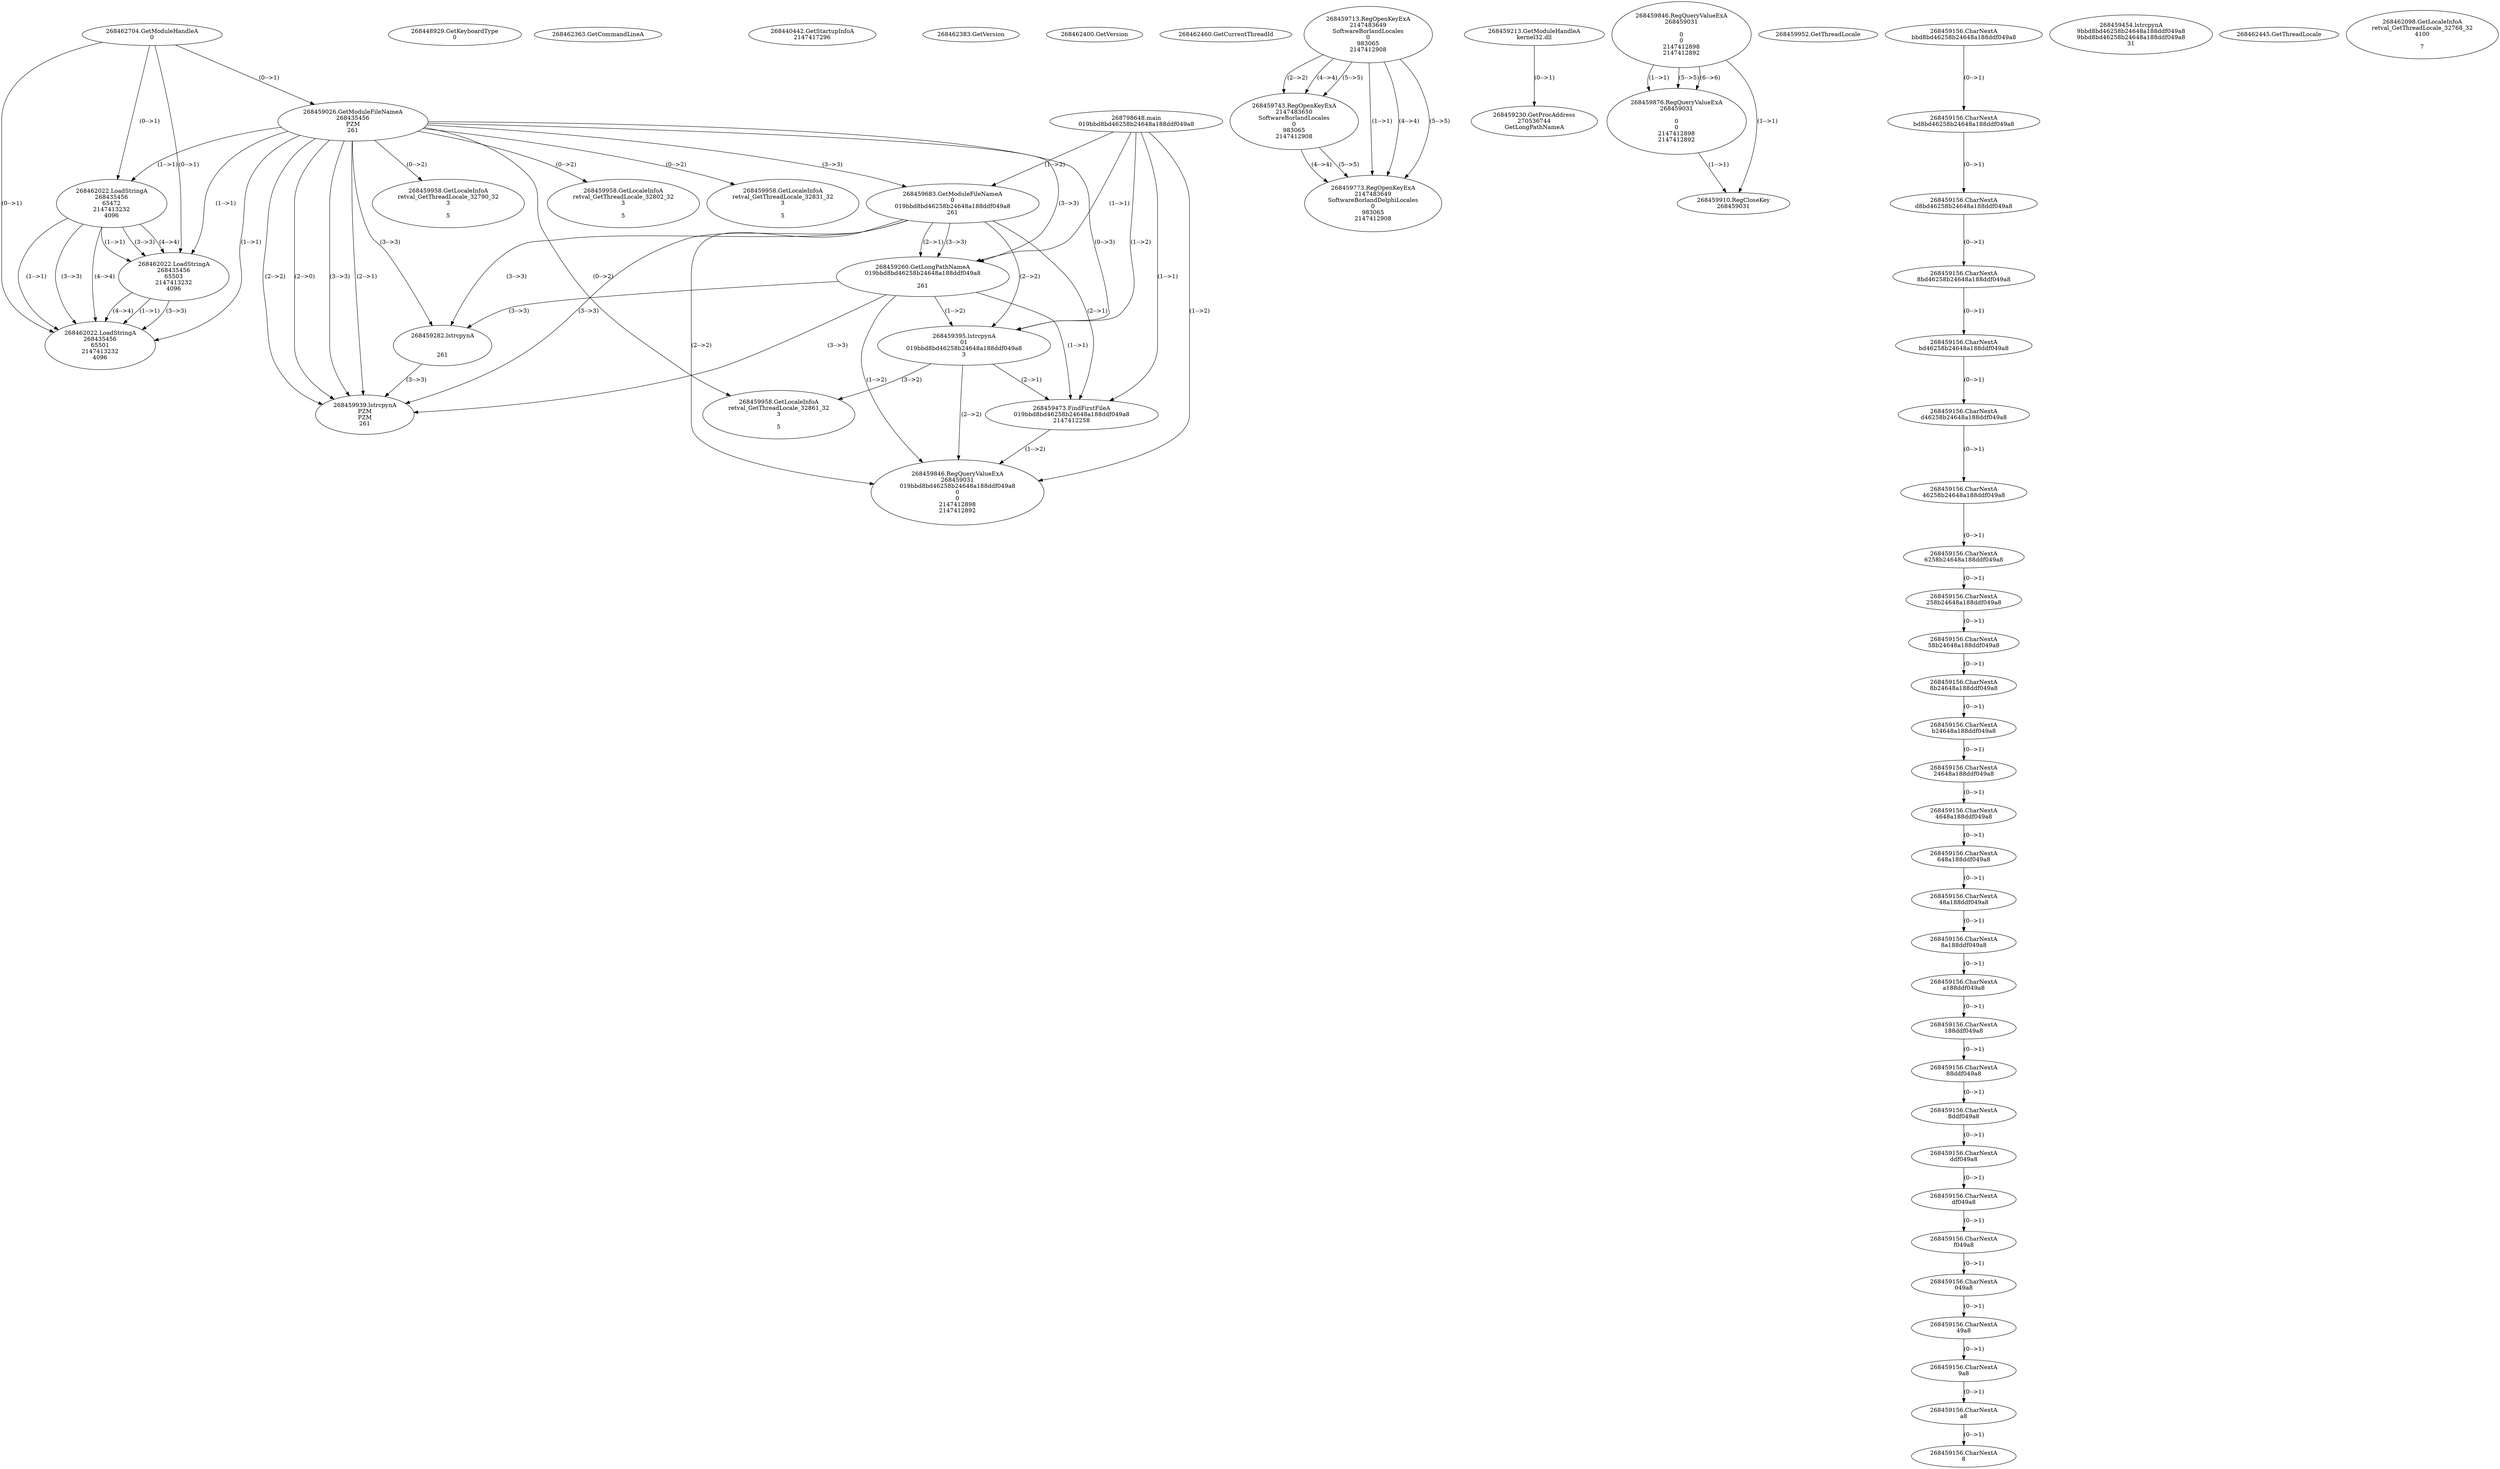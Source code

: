 // Global SCDG with merge call
digraph {
	0 [label="268798648.main
019bbd8bd46258b24648a188ddf049a8"]
	1 [label="268462704.GetModuleHandleA
0"]
	2 [label="268448929.GetKeyboardType
0"]
	3 [label="268462363.GetCommandLineA
"]
	4 [label="268440442.GetStartupInfoA
2147417296"]
	5 [label="268462383.GetVersion
"]
	6 [label="268462400.GetVersion
"]
	7 [label="268462460.GetCurrentThreadId
"]
	8 [label="268459026.GetModuleFileNameA
268435456
PZM
261"]
	1 -> 8 [label="(0-->1)"]
	9 [label="268459683.GetModuleFileNameA
0
019bbd8bd46258b24648a188ddf049a8
261"]
	0 -> 9 [label="(1-->2)"]
	8 -> 9 [label="(3-->3)"]
	10 [label="268459713.RegOpenKeyExA
2147483649
Software\Borland\Locales
0
983065
2147412908"]
	11 [label="268459743.RegOpenKeyExA
2147483650
Software\Borland\Locales
0
983065
2147412908"]
	10 -> 11 [label="(2-->2)"]
	10 -> 11 [label="(4-->4)"]
	10 -> 11 [label="(5-->5)"]
	12 [label="268459213.GetModuleHandleA
kernel32.dll"]
	13 [label="268459230.GetProcAddress
270536744
GetLongPathNameA"]
	12 -> 13 [label="(0-->1)"]
	14 [label="268459260.GetLongPathNameA
019bbd8bd46258b24648a188ddf049a8

261"]
	0 -> 14 [label="(1-->1)"]
	9 -> 14 [label="(2-->1)"]
	8 -> 14 [label="(3-->3)"]
	9 -> 14 [label="(3-->3)"]
	15 [label="268459282.lstrcpynA


261"]
	8 -> 15 [label="(3-->3)"]
	9 -> 15 [label="(3-->3)"]
	14 -> 15 [label="(3-->3)"]
	16 [label="268459846.RegQueryValueExA
268459031

0
0
2147412898
2147412892"]
	17 [label="268459876.RegQueryValueExA
268459031

0
0
2147412898
2147412892"]
	16 -> 17 [label="(1-->1)"]
	16 -> 17 [label="(5-->5)"]
	16 -> 17 [label="(6-->6)"]
	18 [label="268459910.RegCloseKey
268459031"]
	16 -> 18 [label="(1-->1)"]
	17 -> 18 [label="(1-->1)"]
	19 [label="268459939.lstrcpynA
PZM
PZM
261"]
	8 -> 19 [label="(2-->1)"]
	8 -> 19 [label="(2-->2)"]
	8 -> 19 [label="(3-->3)"]
	9 -> 19 [label="(3-->3)"]
	14 -> 19 [label="(3-->3)"]
	15 -> 19 [label="(3-->3)"]
	8 -> 19 [label="(2-->0)"]
	20 [label="268459952.GetThreadLocale
"]
	21 [label="268459958.GetLocaleInfoA
retval_GetThreadLocale_32790_32
3

5"]
	8 -> 21 [label="(0-->2)"]
	22 [label="268462022.LoadStringA
268435456
65472
2147413232
4096"]
	1 -> 22 [label="(0-->1)"]
	8 -> 22 [label="(1-->1)"]
	23 [label="268462022.LoadStringA
268435456
65503
2147413232
4096"]
	1 -> 23 [label="(0-->1)"]
	8 -> 23 [label="(1-->1)"]
	22 -> 23 [label="(1-->1)"]
	22 -> 23 [label="(3-->3)"]
	22 -> 23 [label="(4-->4)"]
	24 [label="268459773.RegOpenKeyExA
2147483649
Software\Borland\Delphi\Locales
0
983065
2147412908"]
	10 -> 24 [label="(1-->1)"]
	10 -> 24 [label="(4-->4)"]
	11 -> 24 [label="(4-->4)"]
	10 -> 24 [label="(5-->5)"]
	11 -> 24 [label="(5-->5)"]
	25 [label="268459958.GetLocaleInfoA
retval_GetThreadLocale_32802_32
3

5"]
	8 -> 25 [label="(0-->2)"]
	26 [label="268459958.GetLocaleInfoA
retval_GetThreadLocale_32831_32
3

5"]
	8 -> 26 [label="(0-->2)"]
	27 [label="268459395.lstrcpynA
01
019bbd8bd46258b24648a188ddf049a8
3"]
	0 -> 27 [label="(1-->2)"]
	9 -> 27 [label="(2-->2)"]
	14 -> 27 [label="(1-->2)"]
	8 -> 27 [label="(0-->3)"]
	28 [label="268459156.CharNextA
bbd8bd46258b24648a188ddf049a8"]
	29 [label="268459156.CharNextA
bd8bd46258b24648a188ddf049a8"]
	28 -> 29 [label="(0-->1)"]
	30 [label="268459156.CharNextA
d8bd46258b24648a188ddf049a8"]
	29 -> 30 [label="(0-->1)"]
	31 [label="268459156.CharNextA
8bd46258b24648a188ddf049a8"]
	30 -> 31 [label="(0-->1)"]
	32 [label="268459156.CharNextA
bd46258b24648a188ddf049a8"]
	31 -> 32 [label="(0-->1)"]
	33 [label="268459156.CharNextA
d46258b24648a188ddf049a8"]
	32 -> 33 [label="(0-->1)"]
	34 [label="268459156.CharNextA
46258b24648a188ddf049a8"]
	33 -> 34 [label="(0-->1)"]
	35 [label="268459156.CharNextA
6258b24648a188ddf049a8"]
	34 -> 35 [label="(0-->1)"]
	36 [label="268459156.CharNextA
258b24648a188ddf049a8"]
	35 -> 36 [label="(0-->1)"]
	37 [label="268459156.CharNextA
58b24648a188ddf049a8"]
	36 -> 37 [label="(0-->1)"]
	38 [label="268459156.CharNextA
8b24648a188ddf049a8"]
	37 -> 38 [label="(0-->1)"]
	39 [label="268459156.CharNextA
b24648a188ddf049a8"]
	38 -> 39 [label="(0-->1)"]
	40 [label="268459156.CharNextA
24648a188ddf049a8"]
	39 -> 40 [label="(0-->1)"]
	41 [label="268459156.CharNextA
4648a188ddf049a8"]
	40 -> 41 [label="(0-->1)"]
	42 [label="268459156.CharNextA
648a188ddf049a8"]
	41 -> 42 [label="(0-->1)"]
	43 [label="268459156.CharNextA
48a188ddf049a8"]
	42 -> 43 [label="(0-->1)"]
	44 [label="268459156.CharNextA
8a188ddf049a8"]
	43 -> 44 [label="(0-->1)"]
	45 [label="268459156.CharNextA
a188ddf049a8"]
	44 -> 45 [label="(0-->1)"]
	46 [label="268459156.CharNextA
188ddf049a8"]
	45 -> 46 [label="(0-->1)"]
	47 [label="268459156.CharNextA
88ddf049a8"]
	46 -> 47 [label="(0-->1)"]
	48 [label="268459156.CharNextA
8ddf049a8"]
	47 -> 48 [label="(0-->1)"]
	49 [label="268459156.CharNextA
ddf049a8"]
	48 -> 49 [label="(0-->1)"]
	50 [label="268459156.CharNextA
df049a8"]
	49 -> 50 [label="(0-->1)"]
	51 [label="268459156.CharNextA
f049a8"]
	50 -> 51 [label="(0-->1)"]
	52 [label="268459156.CharNextA
049a8"]
	51 -> 52 [label="(0-->1)"]
	53 [label="268459156.CharNextA
49a8"]
	52 -> 53 [label="(0-->1)"]
	54 [label="268459156.CharNextA
9a8"]
	53 -> 54 [label="(0-->1)"]
	55 [label="268459156.CharNextA
a8"]
	54 -> 55 [label="(0-->1)"]
	56 [label="268459156.CharNextA
8"]
	55 -> 56 [label="(0-->1)"]
	57 [label="268459454.lstrcpynA
9bbd8bd46258b24648a188ddf049a8
9bbd8bd46258b24648a188ddf049a8
31"]
	58 [label="268459473.FindFirstFileA
019bbd8bd46258b24648a188ddf049a8
2147412258"]
	0 -> 58 [label="(1-->1)"]
	9 -> 58 [label="(2-->1)"]
	14 -> 58 [label="(1-->1)"]
	27 -> 58 [label="(2-->1)"]
	59 [label="268459846.RegQueryValueExA
268459031
019bbd8bd46258b24648a188ddf049a8
0
0
2147412898
2147412892"]
	0 -> 59 [label="(1-->2)"]
	9 -> 59 [label="(2-->2)"]
	14 -> 59 [label="(1-->2)"]
	27 -> 59 [label="(2-->2)"]
	58 -> 59 [label="(1-->2)"]
	60 [label="268459958.GetLocaleInfoA
retval_GetThreadLocale_32861_32
3

5"]
	8 -> 60 [label="(0-->2)"]
	27 -> 60 [label="(3-->2)"]
	61 [label="268462445.GetThreadLocale
"]
	62 [label="268462098.GetLocaleInfoA
retval_GetThreadLocale_32768_32
4100

7"]
	63 [label="268462022.LoadStringA
268435456
65501
2147413232
4096"]
	1 -> 63 [label="(0-->1)"]
	8 -> 63 [label="(1-->1)"]
	22 -> 63 [label="(1-->1)"]
	23 -> 63 [label="(1-->1)"]
	22 -> 63 [label="(3-->3)"]
	23 -> 63 [label="(3-->3)"]
	22 -> 63 [label="(4-->4)"]
	23 -> 63 [label="(4-->4)"]
}
